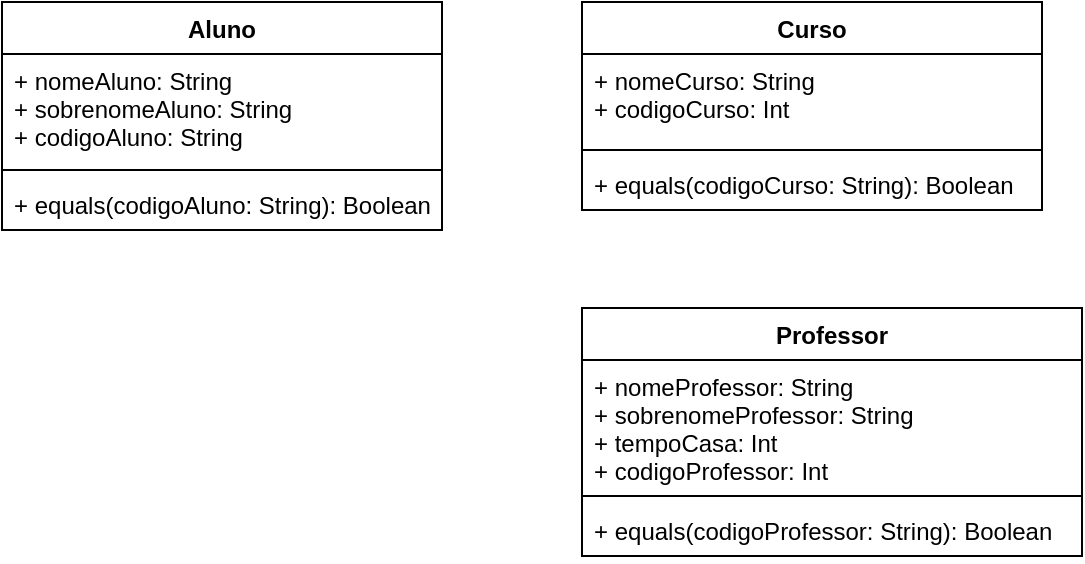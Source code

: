 <mxfile version="13.6.6" type="device"><diagram id="iP-D4FT3NbQKBJchYlg8" name="Page-1"><mxGraphModel dx="2062" dy="713" grid="1" gridSize="10" guides="1" tooltips="1" connect="1" arrows="1" fold="1" page="1" pageScale="1" pageWidth="827" pageHeight="1169" math="0" shadow="0"><root><mxCell id="0"/><mxCell id="1" parent="0"/><mxCell id="DegNSLx54GVYMMCrm3XV-1" value="Aluno" style="swimlane;fontStyle=1;align=center;verticalAlign=top;childLayout=stackLayout;horizontal=1;startSize=26;horizontalStack=0;resizeParent=1;resizeParentMax=0;resizeLast=0;collapsible=1;marginBottom=0;" vertex="1" parent="1"><mxGeometry x="180" y="370" width="220" height="114" as="geometry"/></mxCell><mxCell id="DegNSLx54GVYMMCrm3XV-2" value="+ nomeAluno: String&#10;+ sobrenomeAluno: String&#10;+ codigoAluno: String" style="text;strokeColor=none;fillColor=none;align=left;verticalAlign=top;spacingLeft=4;spacingRight=4;overflow=hidden;rotatable=0;points=[[0,0.5],[1,0.5]];portConstraint=eastwest;" vertex="1" parent="DegNSLx54GVYMMCrm3XV-1"><mxGeometry y="26" width="220" height="54" as="geometry"/></mxCell><mxCell id="DegNSLx54GVYMMCrm3XV-3" value="" style="line;strokeWidth=1;fillColor=none;align=left;verticalAlign=middle;spacingTop=-1;spacingLeft=3;spacingRight=3;rotatable=0;labelPosition=right;points=[];portConstraint=eastwest;" vertex="1" parent="DegNSLx54GVYMMCrm3XV-1"><mxGeometry y="80" width="220" height="8" as="geometry"/></mxCell><mxCell id="DegNSLx54GVYMMCrm3XV-4" value="+ equals(codigoAluno: String): Boolean" style="text;strokeColor=none;fillColor=none;align=left;verticalAlign=top;spacingLeft=4;spacingRight=4;overflow=hidden;rotatable=0;points=[[0,0.5],[1,0.5]];portConstraint=eastwest;" vertex="1" parent="DegNSLx54GVYMMCrm3XV-1"><mxGeometry y="88" width="220" height="26" as="geometry"/></mxCell><mxCell id="DegNSLx54GVYMMCrm3XV-5" value="Curso" style="swimlane;fontStyle=1;align=center;verticalAlign=top;childLayout=stackLayout;horizontal=1;startSize=26;horizontalStack=0;resizeParent=1;resizeParentMax=0;resizeLast=0;collapsible=1;marginBottom=0;" vertex="1" parent="1"><mxGeometry x="470" y="370" width="230" height="104" as="geometry"/></mxCell><mxCell id="DegNSLx54GVYMMCrm3XV-6" value="+ nomeCurso: String&#10;+ codigoCurso: Int" style="text;strokeColor=none;fillColor=none;align=left;verticalAlign=top;spacingLeft=4;spacingRight=4;overflow=hidden;rotatable=0;points=[[0,0.5],[1,0.5]];portConstraint=eastwest;" vertex="1" parent="DegNSLx54GVYMMCrm3XV-5"><mxGeometry y="26" width="230" height="44" as="geometry"/></mxCell><mxCell id="DegNSLx54GVYMMCrm3XV-7" value="" style="line;strokeWidth=1;fillColor=none;align=left;verticalAlign=middle;spacingTop=-1;spacingLeft=3;spacingRight=3;rotatable=0;labelPosition=right;points=[];portConstraint=eastwest;" vertex="1" parent="DegNSLx54GVYMMCrm3XV-5"><mxGeometry y="70" width="230" height="8" as="geometry"/></mxCell><mxCell id="DegNSLx54GVYMMCrm3XV-8" value="+ equals(codigoCurso: String): Boolean" style="text;strokeColor=none;fillColor=none;align=left;verticalAlign=top;spacingLeft=4;spacingRight=4;overflow=hidden;rotatable=0;points=[[0,0.5],[1,0.5]];portConstraint=eastwest;" vertex="1" parent="DegNSLx54GVYMMCrm3XV-5"><mxGeometry y="78" width="230" height="26" as="geometry"/></mxCell><mxCell id="DegNSLx54GVYMMCrm3XV-9" value="Professor" style="swimlane;fontStyle=1;align=center;verticalAlign=top;childLayout=stackLayout;horizontal=1;startSize=26;horizontalStack=0;resizeParent=1;resizeParentMax=0;resizeLast=0;collapsible=1;marginBottom=0;" vertex="1" parent="1"><mxGeometry x="470" y="523" width="250" height="124" as="geometry"/></mxCell><mxCell id="DegNSLx54GVYMMCrm3XV-10" value="+ nomeProfessor: String&#10;+ sobrenomeProfessor: String&#10;+ tempoCasa: Int&#10;+ codigoProfessor: Int" style="text;strokeColor=none;fillColor=none;align=left;verticalAlign=top;spacingLeft=4;spacingRight=4;overflow=hidden;rotatable=0;points=[[0,0.5],[1,0.5]];portConstraint=eastwest;" vertex="1" parent="DegNSLx54GVYMMCrm3XV-9"><mxGeometry y="26" width="250" height="64" as="geometry"/></mxCell><mxCell id="DegNSLx54GVYMMCrm3XV-11" value="" style="line;strokeWidth=1;fillColor=none;align=left;verticalAlign=middle;spacingTop=-1;spacingLeft=3;spacingRight=3;rotatable=0;labelPosition=right;points=[];portConstraint=eastwest;" vertex="1" parent="DegNSLx54GVYMMCrm3XV-9"><mxGeometry y="90" width="250" height="8" as="geometry"/></mxCell><mxCell id="DegNSLx54GVYMMCrm3XV-12" value="+ equals(codigoProfessor: String): Boolean" style="text;strokeColor=none;fillColor=none;align=left;verticalAlign=top;spacingLeft=4;spacingRight=4;overflow=hidden;rotatable=0;points=[[0,0.5],[1,0.5]];portConstraint=eastwest;" vertex="1" parent="DegNSLx54GVYMMCrm3XV-9"><mxGeometry y="98" width="250" height="26" as="geometry"/></mxCell></root></mxGraphModel></diagram></mxfile>